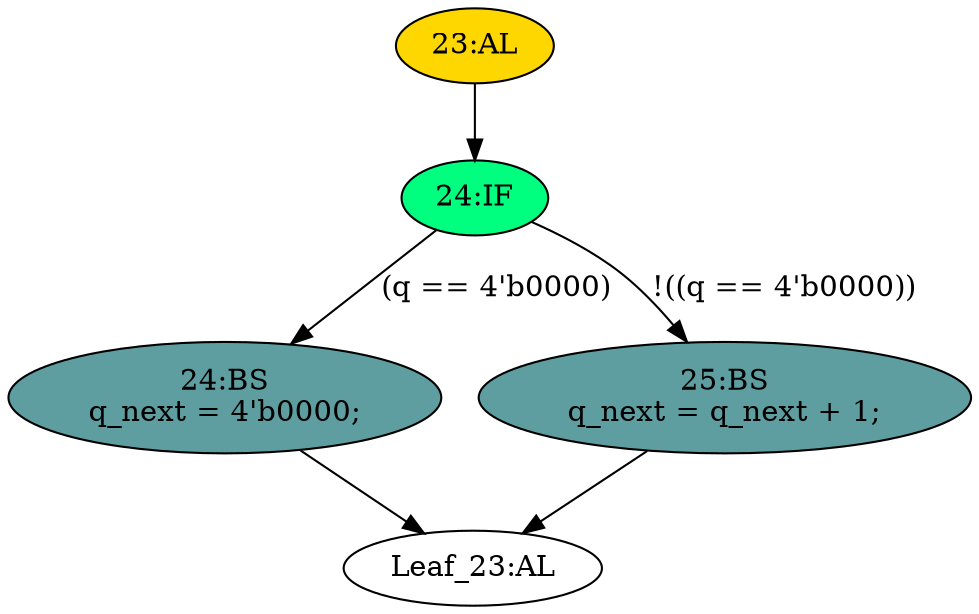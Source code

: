strict digraph "" {
	node [label="\N"];
	"24:IF"	[ast="<pyverilog.vparser.ast.IfStatement object at 0x7f4c4c4aefd0>",
		fillcolor=springgreen,
		label="24:IF",
		statements="[]",
		style=filled,
		typ=IfStatement];
	"24:BS"	[ast="<pyverilog.vparser.ast.BlockingSubstitution object at 0x7f4c4c4aeb90>",
		fillcolor=cadetblue,
		label="24:BS
q_next = 4'b0000;",
		statements="[<pyverilog.vparser.ast.BlockingSubstitution object at 0x7f4c4c4aeb90>]",
		style=filled,
		typ=BlockingSubstitution];
	"24:IF" -> "24:BS"	[cond="['q']",
		label="(q == 4'b0000)",
		lineno=24];
	"25:BS"	[ast="<pyverilog.vparser.ast.BlockingSubstitution object at 0x7f4c4c4b4090>",
		fillcolor=cadetblue,
		label="25:BS
q_next = q_next + 1;",
		statements="[<pyverilog.vparser.ast.BlockingSubstitution object at 0x7f4c4c4b4090>]",
		style=filled,
		typ=BlockingSubstitution];
	"24:IF" -> "25:BS"	[cond="['q']",
		label="!((q == 4'b0000))",
		lineno=24];
	"23:AL"	[ast="<pyverilog.vparser.ast.Always object at 0x7f4c4c4aeed0>",
		clk_sens=False,
		fillcolor=gold,
		label="23:AL",
		sens="['q']",
		statements="[]",
		style=filled,
		typ=Always,
		use_var="['q', 'q_next']"];
	"23:AL" -> "24:IF"	[cond="[]",
		lineno=None];
	"Leaf_23:AL"	[def_var="['q_next']",
		label="Leaf_23:AL"];
	"24:BS" -> "Leaf_23:AL"	[cond="[]",
		lineno=None];
	"25:BS" -> "Leaf_23:AL"	[cond="[]",
		lineno=None];
}
